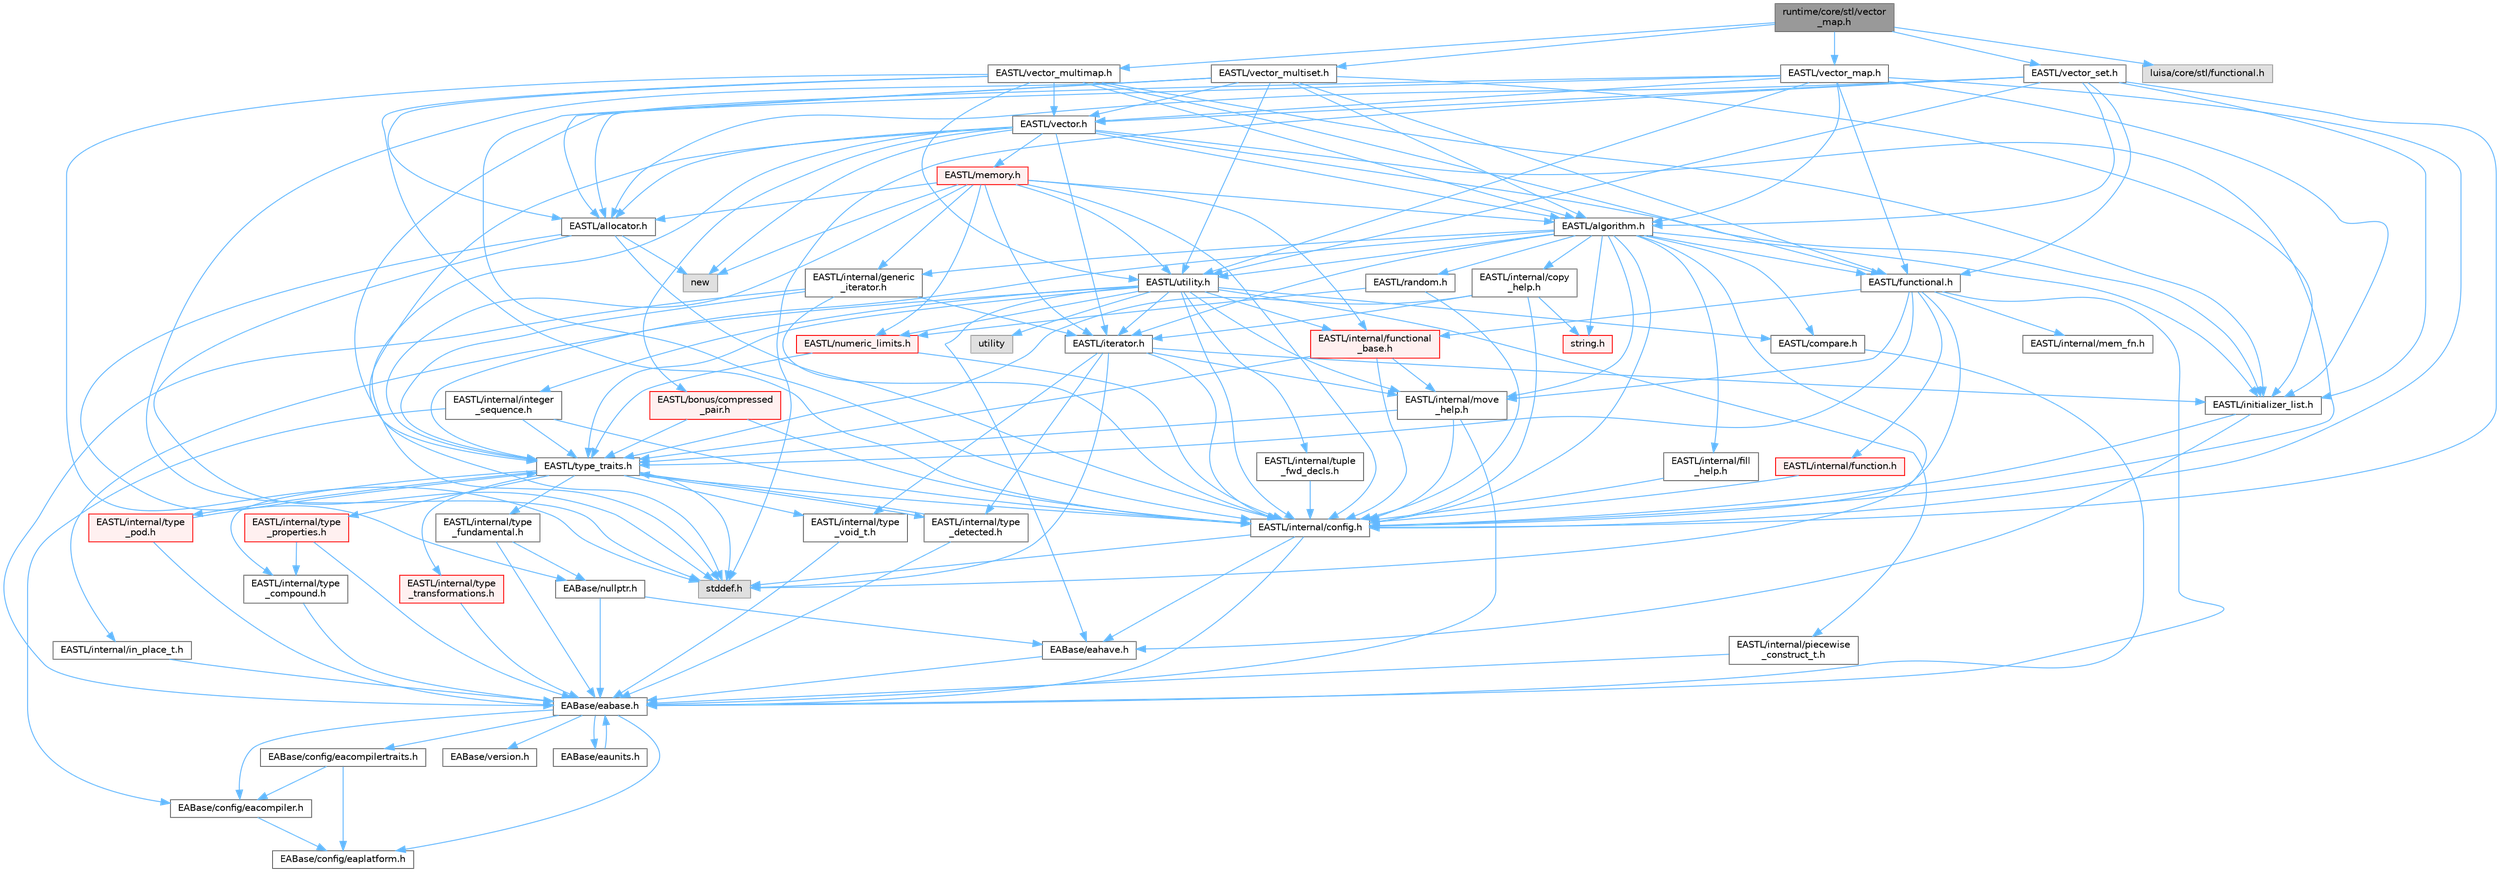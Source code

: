 digraph "runtime/core/stl/vector_map.h"
{
 // LATEX_PDF_SIZE
  bgcolor="transparent";
  edge [fontname=Helvetica,fontsize=10,labelfontname=Helvetica,labelfontsize=10];
  node [fontname=Helvetica,fontsize=10,shape=box,height=0.2,width=0.4];
  Node1 [id="Node000001",label="runtime/core/stl/vector\l_map.h",height=0.2,width=0.4,color="gray40", fillcolor="grey60", style="filled", fontcolor="black",tooltip=" "];
  Node1 -> Node2 [id="edge1_Node000001_Node000002",color="steelblue1",style="solid",tooltip=" "];
  Node2 [id="Node000002",label="EASTL/vector_map.h",height=0.2,width=0.4,color="grey40", fillcolor="white", style="filled",URL="$_e_a_s_t_l_2include_2_e_a_s_t_l_2vector__map_8h.html",tooltip=" "];
  Node2 -> Node3 [id="edge2_Node000002_Node000003",color="steelblue1",style="solid",tooltip=" "];
  Node3 [id="Node000003",label="EASTL/internal/config.h",height=0.2,width=0.4,color="grey40", fillcolor="white", style="filled",URL="$config_8h.html",tooltip=" "];
  Node3 -> Node4 [id="edge3_Node000003_Node000004",color="steelblue1",style="solid",tooltip=" "];
  Node4 [id="Node000004",label="EABase/eabase.h",height=0.2,width=0.4,color="grey40", fillcolor="white", style="filled",URL="$eabase_8h.html",tooltip=" "];
  Node4 -> Node5 [id="edge4_Node000004_Node000005",color="steelblue1",style="solid",tooltip=" "];
  Node5 [id="Node000005",label="EABase/config/eacompiler.h",height=0.2,width=0.4,color="grey40", fillcolor="white", style="filled",URL="$eacompiler_8h.html",tooltip=" "];
  Node5 -> Node6 [id="edge5_Node000005_Node000006",color="steelblue1",style="solid",tooltip=" "];
  Node6 [id="Node000006",label="EABase/config/eaplatform.h",height=0.2,width=0.4,color="grey40", fillcolor="white", style="filled",URL="$eaplatform_8h.html",tooltip=" "];
  Node4 -> Node7 [id="edge6_Node000004_Node000007",color="steelblue1",style="solid",tooltip=" "];
  Node7 [id="Node000007",label="EABase/config/eacompilertraits.h",height=0.2,width=0.4,color="grey40", fillcolor="white", style="filled",URL="$eacompilertraits_8h.html",tooltip=" "];
  Node7 -> Node6 [id="edge7_Node000007_Node000006",color="steelblue1",style="solid",tooltip=" "];
  Node7 -> Node5 [id="edge8_Node000007_Node000005",color="steelblue1",style="solid",tooltip=" "];
  Node4 -> Node6 [id="edge9_Node000004_Node000006",color="steelblue1",style="solid",tooltip=" "];
  Node4 -> Node8 [id="edge10_Node000004_Node000008",color="steelblue1",style="solid",tooltip=" "];
  Node8 [id="Node000008",label="EABase/version.h",height=0.2,width=0.4,color="grey40", fillcolor="white", style="filled",URL="$_e_a_s_t_l_2packages_2_e_a_base_2include_2_common_2_e_a_base_2version_8h.html",tooltip=" "];
  Node4 -> Node9 [id="edge11_Node000004_Node000009",color="steelblue1",style="solid",tooltip=" "];
  Node9 [id="Node000009",label="EABase/eaunits.h",height=0.2,width=0.4,color="grey40", fillcolor="white", style="filled",URL="$eaunits_8h.html",tooltip=" "];
  Node9 -> Node4 [id="edge12_Node000009_Node000004",color="steelblue1",style="solid",tooltip=" "];
  Node3 -> Node10 [id="edge13_Node000003_Node000010",color="steelblue1",style="solid",tooltip=" "];
  Node10 [id="Node000010",label="EABase/eahave.h",height=0.2,width=0.4,color="grey40", fillcolor="white", style="filled",URL="$eahave_8h.html",tooltip=" "];
  Node10 -> Node4 [id="edge14_Node000010_Node000004",color="steelblue1",style="solid",tooltip=" "];
  Node3 -> Node11 [id="edge15_Node000003_Node000011",color="steelblue1",style="solid",tooltip=" "];
  Node11 [id="Node000011",label="stddef.h",height=0.2,width=0.4,color="grey60", fillcolor="#E0E0E0", style="filled",tooltip=" "];
  Node2 -> Node12 [id="edge16_Node000002_Node000012",color="steelblue1",style="solid",tooltip=" "];
  Node12 [id="Node000012",label="EASTL/allocator.h",height=0.2,width=0.4,color="grey40", fillcolor="white", style="filled",URL="$allocator_8h.html",tooltip=" "];
  Node12 -> Node3 [id="edge17_Node000012_Node000003",color="steelblue1",style="solid",tooltip=" "];
  Node12 -> Node13 [id="edge18_Node000012_Node000013",color="steelblue1",style="solid",tooltip=" "];
  Node13 [id="Node000013",label="EABase/nullptr.h",height=0.2,width=0.4,color="grey40", fillcolor="white", style="filled",URL="$nullptr_8h.html",tooltip=" "];
  Node13 -> Node4 [id="edge19_Node000013_Node000004",color="steelblue1",style="solid",tooltip=" "];
  Node13 -> Node10 [id="edge20_Node000013_Node000010",color="steelblue1",style="solid",tooltip=" "];
  Node12 -> Node11 [id="edge21_Node000012_Node000011",color="steelblue1",style="solid",tooltip=" "];
  Node12 -> Node14 [id="edge22_Node000012_Node000014",color="steelblue1",style="solid",tooltip=" "];
  Node14 [id="Node000014",label="new",height=0.2,width=0.4,color="grey60", fillcolor="#E0E0E0", style="filled",tooltip=" "];
  Node2 -> Node15 [id="edge23_Node000002_Node000015",color="steelblue1",style="solid",tooltip=" "];
  Node15 [id="Node000015",label="EASTL/functional.h",height=0.2,width=0.4,color="grey40", fillcolor="white", style="filled",URL="$_e_a_s_t_l_2include_2_e_a_s_t_l_2functional_8h.html",tooltip=" "];
  Node15 -> Node4 [id="edge24_Node000015_Node000004",color="steelblue1",style="solid",tooltip=" "];
  Node15 -> Node3 [id="edge25_Node000015_Node000003",color="steelblue1",style="solid",tooltip=" "];
  Node15 -> Node16 [id="edge26_Node000015_Node000016",color="steelblue1",style="solid",tooltip=" "];
  Node16 [id="Node000016",label="EASTL/internal/move\l_help.h",height=0.2,width=0.4,color="grey40", fillcolor="white", style="filled",URL="$move__help_8h.html",tooltip=" "];
  Node16 -> Node4 [id="edge27_Node000016_Node000004",color="steelblue1",style="solid",tooltip=" "];
  Node16 -> Node3 [id="edge28_Node000016_Node000003",color="steelblue1",style="solid",tooltip=" "];
  Node16 -> Node17 [id="edge29_Node000016_Node000017",color="steelblue1",style="solid",tooltip=" "];
  Node17 [id="Node000017",label="EASTL/type_traits.h",height=0.2,width=0.4,color="grey40", fillcolor="white", style="filled",URL="$_e_a_s_t_l_2include_2_e_a_s_t_l_2type__traits_8h.html",tooltip=" "];
  Node17 -> Node3 [id="edge30_Node000017_Node000003",color="steelblue1",style="solid",tooltip=" "];
  Node17 -> Node11 [id="edge31_Node000017_Node000011",color="steelblue1",style="solid",tooltip=" "];
  Node17 -> Node18 [id="edge32_Node000017_Node000018",color="steelblue1",style="solid",tooltip=" "];
  Node18 [id="Node000018",label="EASTL/internal/type\l_fundamental.h",height=0.2,width=0.4,color="grey40", fillcolor="white", style="filled",URL="$type__fundamental_8h.html",tooltip=" "];
  Node18 -> Node4 [id="edge33_Node000018_Node000004",color="steelblue1",style="solid",tooltip=" "];
  Node18 -> Node13 [id="edge34_Node000018_Node000013",color="steelblue1",style="solid",tooltip=" "];
  Node17 -> Node19 [id="edge35_Node000017_Node000019",color="steelblue1",style="solid",tooltip=" "];
  Node19 [id="Node000019",label="EASTL/internal/type\l_transformations.h",height=0.2,width=0.4,color="red", fillcolor="#FFF0F0", style="filled",URL="$type__transformations_8h.html",tooltip=" "];
  Node19 -> Node4 [id="edge36_Node000019_Node000004",color="steelblue1",style="solid",tooltip=" "];
  Node17 -> Node21 [id="edge37_Node000017_Node000021",color="steelblue1",style="solid",tooltip=" "];
  Node21 [id="Node000021",label="EASTL/internal/type\l_void_t.h",height=0.2,width=0.4,color="grey40", fillcolor="white", style="filled",URL="$type__void__t_8h.html",tooltip=" "];
  Node21 -> Node4 [id="edge38_Node000021_Node000004",color="steelblue1",style="solid",tooltip=" "];
  Node17 -> Node22 [id="edge39_Node000017_Node000022",color="steelblue1",style="solid",tooltip=" "];
  Node22 [id="Node000022",label="EASTL/internal/type\l_properties.h",height=0.2,width=0.4,color="red", fillcolor="#FFF0F0", style="filled",URL="$type__properties_8h.html",tooltip=" "];
  Node22 -> Node4 [id="edge40_Node000022_Node000004",color="steelblue1",style="solid",tooltip=" "];
  Node22 -> Node23 [id="edge41_Node000022_Node000023",color="steelblue1",style="solid",tooltip=" "];
  Node23 [id="Node000023",label="EASTL/internal/type\l_compound.h",height=0.2,width=0.4,color="grey40", fillcolor="white", style="filled",URL="$type__compound_8h.html",tooltip=" "];
  Node23 -> Node4 [id="edge42_Node000023_Node000004",color="steelblue1",style="solid",tooltip=" "];
  Node17 -> Node23 [id="edge43_Node000017_Node000023",color="steelblue1",style="solid",tooltip=" "];
  Node17 -> Node24 [id="edge44_Node000017_Node000024",color="steelblue1",style="solid",tooltip=" "];
  Node24 [id="Node000024",label="EASTL/internal/type\l_pod.h",height=0.2,width=0.4,color="red", fillcolor="#FFF0F0", style="filled",URL="$type__pod_8h.html",tooltip=" "];
  Node24 -> Node4 [id="edge45_Node000024_Node000004",color="steelblue1",style="solid",tooltip=" "];
  Node24 -> Node17 [id="edge46_Node000024_Node000017",color="steelblue1",style="solid",tooltip=" "];
  Node17 -> Node25 [id="edge47_Node000017_Node000025",color="steelblue1",style="solid",tooltip=" "];
  Node25 [id="Node000025",label="EASTL/internal/type\l_detected.h",height=0.2,width=0.4,color="grey40", fillcolor="white", style="filled",URL="$type__detected_8h.html",tooltip=" "];
  Node25 -> Node4 [id="edge48_Node000025_Node000004",color="steelblue1",style="solid",tooltip=" "];
  Node25 -> Node17 [id="edge49_Node000025_Node000017",color="steelblue1",style="solid",tooltip=" "];
  Node15 -> Node17 [id="edge50_Node000015_Node000017",color="steelblue1",style="solid",tooltip=" "];
  Node15 -> Node26 [id="edge51_Node000015_Node000026",color="steelblue1",style="solid",tooltip=" "];
  Node26 [id="Node000026",label="EASTL/internal/functional\l_base.h",height=0.2,width=0.4,color="red", fillcolor="#FFF0F0", style="filled",URL="$functional__base_8h.html",tooltip=" "];
  Node26 -> Node3 [id="edge52_Node000026_Node000003",color="steelblue1",style="solid",tooltip=" "];
  Node26 -> Node16 [id="edge53_Node000026_Node000016",color="steelblue1",style="solid",tooltip=" "];
  Node26 -> Node17 [id="edge54_Node000026_Node000017",color="steelblue1",style="solid",tooltip=" "];
  Node15 -> Node28 [id="edge55_Node000015_Node000028",color="steelblue1",style="solid",tooltip=" "];
  Node28 [id="Node000028",label="EASTL/internal/mem_fn.h",height=0.2,width=0.4,color="grey40", fillcolor="white", style="filled",URL="$mem__fn_8h.html",tooltip=" "];
  Node15 -> Node29 [id="edge56_Node000015_Node000029",color="steelblue1",style="solid",tooltip=" "];
  Node29 [id="Node000029",label="EASTL/internal/function.h",height=0.2,width=0.4,color="red", fillcolor="#FFF0F0", style="filled",URL="$_e_a_s_t_l_2include_2_e_a_s_t_l_2internal_2function_8h.html",tooltip=" "];
  Node29 -> Node3 [id="edge57_Node000029_Node000003",color="steelblue1",style="solid",tooltip=" "];
  Node2 -> Node43 [id="edge58_Node000002_Node000043",color="steelblue1",style="solid",tooltip=" "];
  Node43 [id="Node000043",label="EASTL/vector.h",height=0.2,width=0.4,color="grey40", fillcolor="white", style="filled",URL="$_e_a_s_t_l_2include_2_e_a_s_t_l_2vector_8h.html",tooltip=" "];
  Node43 -> Node44 [id="edge59_Node000043_Node000044",color="steelblue1",style="solid",tooltip=" "];
  Node44 [id="Node000044",label="EASTL/algorithm.h",height=0.2,width=0.4,color="grey40", fillcolor="white", style="filled",URL="$_e_a_s_t_l_2include_2_e_a_s_t_l_2algorithm_8h.html",tooltip=" "];
  Node44 -> Node3 [id="edge60_Node000044_Node000003",color="steelblue1",style="solid",tooltip=" "];
  Node44 -> Node17 [id="edge61_Node000044_Node000017",color="steelblue1",style="solid",tooltip=" "];
  Node44 -> Node16 [id="edge62_Node000044_Node000016",color="steelblue1",style="solid",tooltip=" "];
  Node44 -> Node45 [id="edge63_Node000044_Node000045",color="steelblue1",style="solid",tooltip=" "];
  Node45 [id="Node000045",label="EASTL/internal/copy\l_help.h",height=0.2,width=0.4,color="grey40", fillcolor="white", style="filled",URL="$copy__help_8h.html",tooltip=" "];
  Node45 -> Node3 [id="edge64_Node000045_Node000003",color="steelblue1",style="solid",tooltip=" "];
  Node45 -> Node17 [id="edge65_Node000045_Node000017",color="steelblue1",style="solid",tooltip=" "];
  Node45 -> Node33 [id="edge66_Node000045_Node000033",color="steelblue1",style="solid",tooltip=" "];
  Node33 [id="Node000033",label="EASTL/iterator.h",height=0.2,width=0.4,color="grey40", fillcolor="white", style="filled",URL="$_e_a_s_t_l_2include_2_e_a_s_t_l_2iterator_8h.html",tooltip=" "];
  Node33 -> Node3 [id="edge67_Node000033_Node000003",color="steelblue1",style="solid",tooltip=" "];
  Node33 -> Node16 [id="edge68_Node000033_Node000016",color="steelblue1",style="solid",tooltip=" "];
  Node33 -> Node25 [id="edge69_Node000033_Node000025",color="steelblue1",style="solid",tooltip=" "];
  Node33 -> Node21 [id="edge70_Node000033_Node000021",color="steelblue1",style="solid",tooltip=" "];
  Node33 -> Node34 [id="edge71_Node000033_Node000034",color="steelblue1",style="solid",tooltip=" "];
  Node34 [id="Node000034",label="EASTL/initializer_list.h",height=0.2,width=0.4,color="grey40", fillcolor="white", style="filled",URL="$initializer__list_8h.html",tooltip=" "];
  Node34 -> Node3 [id="edge72_Node000034_Node000003",color="steelblue1",style="solid",tooltip=" "];
  Node34 -> Node10 [id="edge73_Node000034_Node000010",color="steelblue1",style="solid",tooltip=" "];
  Node33 -> Node11 [id="edge74_Node000033_Node000011",color="steelblue1",style="solid",tooltip=" "];
  Node45 -> Node46 [id="edge75_Node000045_Node000046",color="steelblue1",style="solid",tooltip=" "];
  Node46 [id="Node000046",label="string.h",height=0.2,width=0.4,color="red", fillcolor="#FFF0F0", style="filled",URL="$string_8h.html",tooltip=" "];
  Node44 -> Node151 [id="edge76_Node000044_Node000151",color="steelblue1",style="solid",tooltip=" "];
  Node151 [id="Node000151",label="EASTL/internal/fill\l_help.h",height=0.2,width=0.4,color="grey40", fillcolor="white", style="filled",URL="$fill__help_8h.html",tooltip=" "];
  Node151 -> Node3 [id="edge77_Node000151_Node000003",color="steelblue1",style="solid",tooltip=" "];
  Node44 -> Node34 [id="edge78_Node000044_Node000034",color="steelblue1",style="solid",tooltip=" "];
  Node44 -> Node33 [id="edge79_Node000044_Node000033",color="steelblue1",style="solid",tooltip=" "];
  Node44 -> Node15 [id="edge80_Node000044_Node000015",color="steelblue1",style="solid",tooltip=" "];
  Node44 -> Node32 [id="edge81_Node000044_Node000032",color="steelblue1",style="solid",tooltip=" "];
  Node32 [id="Node000032",label="EASTL/utility.h",height=0.2,width=0.4,color="grey40", fillcolor="white", style="filled",URL="$_e_a_s_t_l_2include_2_e_a_s_t_l_2utility_8h.html",tooltip=" "];
  Node32 -> Node3 [id="edge82_Node000032_Node000003",color="steelblue1",style="solid",tooltip=" "];
  Node32 -> Node17 [id="edge83_Node000032_Node000017",color="steelblue1",style="solid",tooltip=" "];
  Node32 -> Node33 [id="edge84_Node000032_Node000033",color="steelblue1",style="solid",tooltip=" "];
  Node32 -> Node35 [id="edge85_Node000032_Node000035",color="steelblue1",style="solid",tooltip=" "];
  Node35 [id="Node000035",label="EASTL/numeric_limits.h",height=0.2,width=0.4,color="red", fillcolor="#FFF0F0", style="filled",URL="$numeric__limits_8h.html",tooltip=" "];
  Node35 -> Node3 [id="edge86_Node000035_Node000003",color="steelblue1",style="solid",tooltip=" "];
  Node35 -> Node17 [id="edge87_Node000035_Node000017",color="steelblue1",style="solid",tooltip=" "];
  Node32 -> Node37 [id="edge88_Node000032_Node000037",color="steelblue1",style="solid",tooltip=" "];
  Node37 [id="Node000037",label="EASTL/compare.h",height=0.2,width=0.4,color="grey40", fillcolor="white", style="filled",URL="$compare_8h.html",tooltip=" "];
  Node37 -> Node4 [id="edge89_Node000037_Node000004",color="steelblue1",style="solid",tooltip=" "];
  Node32 -> Node26 [id="edge90_Node000032_Node000026",color="steelblue1",style="solid",tooltip=" "];
  Node32 -> Node16 [id="edge91_Node000032_Node000016",color="steelblue1",style="solid",tooltip=" "];
  Node32 -> Node10 [id="edge92_Node000032_Node000010",color="steelblue1",style="solid",tooltip=" "];
  Node32 -> Node38 [id="edge93_Node000032_Node000038",color="steelblue1",style="solid",tooltip=" "];
  Node38 [id="Node000038",label="EASTL/internal/integer\l_sequence.h",height=0.2,width=0.4,color="grey40", fillcolor="white", style="filled",URL="$integer__sequence_8h.html",tooltip=" "];
  Node38 -> Node5 [id="edge94_Node000038_Node000005",color="steelblue1",style="solid",tooltip=" "];
  Node38 -> Node3 [id="edge95_Node000038_Node000003",color="steelblue1",style="solid",tooltip=" "];
  Node38 -> Node17 [id="edge96_Node000038_Node000017",color="steelblue1",style="solid",tooltip=" "];
  Node32 -> Node39 [id="edge97_Node000032_Node000039",color="steelblue1",style="solid",tooltip=" "];
  Node39 [id="Node000039",label="EASTL/internal/tuple\l_fwd_decls.h",height=0.2,width=0.4,color="grey40", fillcolor="white", style="filled",URL="$tuple__fwd__decls_8h.html",tooltip=" "];
  Node39 -> Node3 [id="edge98_Node000039_Node000003",color="steelblue1",style="solid",tooltip=" "];
  Node32 -> Node40 [id="edge99_Node000032_Node000040",color="steelblue1",style="solid",tooltip=" "];
  Node40 [id="Node000040",label="EASTL/internal/in_place_t.h",height=0.2,width=0.4,color="grey40", fillcolor="white", style="filled",URL="$in__place__t_8h.html",tooltip=" "];
  Node40 -> Node4 [id="edge100_Node000040_Node000004",color="steelblue1",style="solid",tooltip=" "];
  Node32 -> Node41 [id="edge101_Node000032_Node000041",color="steelblue1",style="solid",tooltip=" "];
  Node41 [id="Node000041",label="EASTL/internal/piecewise\l_construct_t.h",height=0.2,width=0.4,color="grey40", fillcolor="white", style="filled",URL="$piecewise__construct__t_8h.html",tooltip=" "];
  Node41 -> Node4 [id="edge102_Node000041_Node000004",color="steelblue1",style="solid",tooltip=" "];
  Node32 -> Node42 [id="edge103_Node000032_Node000042",color="steelblue1",style="solid",tooltip=" "];
  Node42 [id="Node000042",label="utility",height=0.2,width=0.4,color="grey60", fillcolor="#E0E0E0", style="filled",tooltip=" "];
  Node44 -> Node57 [id="edge104_Node000044_Node000057",color="steelblue1",style="solid",tooltip=" "];
  Node57 [id="Node000057",label="EASTL/internal/generic\l_iterator.h",height=0.2,width=0.4,color="grey40", fillcolor="white", style="filled",URL="$generic__iterator_8h.html",tooltip=" "];
  Node57 -> Node4 [id="edge105_Node000057_Node000004",color="steelblue1",style="solid",tooltip=" "];
  Node57 -> Node3 [id="edge106_Node000057_Node000003",color="steelblue1",style="solid",tooltip=" "];
  Node57 -> Node33 [id="edge107_Node000057_Node000033",color="steelblue1",style="solid",tooltip=" "];
  Node57 -> Node17 [id="edge108_Node000057_Node000017",color="steelblue1",style="solid",tooltip=" "];
  Node44 -> Node152 [id="edge109_Node000044_Node000152",color="steelblue1",style="solid",tooltip=" "];
  Node152 [id="Node000152",label="EASTL/random.h",height=0.2,width=0.4,color="grey40", fillcolor="white", style="filled",URL="$random_8h.html",tooltip=" "];
  Node152 -> Node3 [id="edge110_Node000152_Node000003",color="steelblue1",style="solid",tooltip=" "];
  Node152 -> Node35 [id="edge111_Node000152_Node000035",color="steelblue1",style="solid",tooltip=" "];
  Node44 -> Node37 [id="edge112_Node000044_Node000037",color="steelblue1",style="solid",tooltip=" "];
  Node44 -> Node11 [id="edge113_Node000044_Node000011",color="steelblue1",style="solid",tooltip=" "];
  Node44 -> Node46 [id="edge114_Node000044_Node000046",color="steelblue1",style="solid",tooltip=" "];
  Node43 -> Node12 [id="edge115_Node000043_Node000012",color="steelblue1",style="solid",tooltip=" "];
  Node43 -> Node64 [id="edge116_Node000043_Node000064",color="steelblue1",style="solid",tooltip=" "];
  Node64 [id="Node000064",label="EASTL/bonus/compressed\l_pair.h",height=0.2,width=0.4,color="red", fillcolor="#FFF0F0", style="filled",URL="$compressed__pair_8h.html",tooltip=" "];
  Node64 -> Node3 [id="edge117_Node000064_Node000003",color="steelblue1",style="solid",tooltip=" "];
  Node64 -> Node17 [id="edge118_Node000064_Node000017",color="steelblue1",style="solid",tooltip=" "];
  Node43 -> Node34 [id="edge119_Node000043_Node000034",color="steelblue1",style="solid",tooltip=" "];
  Node43 -> Node3 [id="edge120_Node000043_Node000003",color="steelblue1",style="solid",tooltip=" "];
  Node43 -> Node33 [id="edge121_Node000043_Node000033",color="steelblue1",style="solid",tooltip=" "];
  Node43 -> Node56 [id="edge122_Node000043_Node000056",color="steelblue1",style="solid",tooltip=" "];
  Node56 [id="Node000056",label="EASTL/memory.h",height=0.2,width=0.4,color="red", fillcolor="#FFF0F0", style="filled",URL="$_e_a_s_t_l_2include_2_e_a_s_t_l_2memory_8h.html",tooltip=" "];
  Node56 -> Node3 [id="edge123_Node000056_Node000003",color="steelblue1",style="solid",tooltip=" "];
  Node56 -> Node57 [id="edge124_Node000056_Node000057",color="steelblue1",style="solid",tooltip=" "];
  Node56 -> Node26 [id="edge125_Node000056_Node000026",color="steelblue1",style="solid",tooltip=" "];
  Node56 -> Node44 [id="edge126_Node000056_Node000044",color="steelblue1",style="solid",tooltip=" "];
  Node56 -> Node17 [id="edge127_Node000056_Node000017",color="steelblue1",style="solid",tooltip=" "];
  Node56 -> Node12 [id="edge128_Node000056_Node000012",color="steelblue1",style="solid",tooltip=" "];
  Node56 -> Node33 [id="edge129_Node000056_Node000033",color="steelblue1",style="solid",tooltip=" "];
  Node56 -> Node32 [id="edge130_Node000056_Node000032",color="steelblue1",style="solid",tooltip=" "];
  Node56 -> Node35 [id="edge131_Node000056_Node000035",color="steelblue1",style="solid",tooltip=" "];
  Node56 -> Node14 [id="edge132_Node000056_Node000014",color="steelblue1",style="solid",tooltip=" "];
  Node43 -> Node17 [id="edge133_Node000043_Node000017",color="steelblue1",style="solid",tooltip=" "];
  Node43 -> Node11 [id="edge134_Node000043_Node000011",color="steelblue1",style="solid",tooltip=" "];
  Node43 -> Node14 [id="edge135_Node000043_Node000014",color="steelblue1",style="solid",tooltip=" "];
  Node2 -> Node32 [id="edge136_Node000002_Node000032",color="steelblue1",style="solid",tooltip=" "];
  Node2 -> Node44 [id="edge137_Node000002_Node000044",color="steelblue1",style="solid",tooltip=" "];
  Node2 -> Node34 [id="edge138_Node000002_Node000034",color="steelblue1",style="solid",tooltip=" "];
  Node2 -> Node11 [id="edge139_Node000002_Node000011",color="steelblue1",style="solid",tooltip=" "];
  Node1 -> Node153 [id="edge140_Node000001_Node000153",color="steelblue1",style="solid",tooltip=" "];
  Node153 [id="Node000153",label="EASTL/vector_set.h",height=0.2,width=0.4,color="grey40", fillcolor="white", style="filled",URL="$vector__set_8h.html",tooltip=" "];
  Node153 -> Node3 [id="edge141_Node000153_Node000003",color="steelblue1",style="solid",tooltip=" "];
  Node153 -> Node12 [id="edge142_Node000153_Node000012",color="steelblue1",style="solid",tooltip=" "];
  Node153 -> Node15 [id="edge143_Node000153_Node000015",color="steelblue1",style="solid",tooltip=" "];
  Node153 -> Node43 [id="edge144_Node000153_Node000043",color="steelblue1",style="solid",tooltip=" "];
  Node153 -> Node32 [id="edge145_Node000153_Node000032",color="steelblue1",style="solid",tooltip=" "];
  Node153 -> Node44 [id="edge146_Node000153_Node000044",color="steelblue1",style="solid",tooltip=" "];
  Node153 -> Node34 [id="edge147_Node000153_Node000034",color="steelblue1",style="solid",tooltip=" "];
  Node153 -> Node11 [id="edge148_Node000153_Node000011",color="steelblue1",style="solid",tooltip=" "];
  Node1 -> Node154 [id="edge149_Node000001_Node000154",color="steelblue1",style="solid",tooltip=" "];
  Node154 [id="Node000154",label="EASTL/vector_multimap.h",height=0.2,width=0.4,color="grey40", fillcolor="white", style="filled",URL="$vector__multimap_8h.html",tooltip=" "];
  Node154 -> Node3 [id="edge150_Node000154_Node000003",color="steelblue1",style="solid",tooltip=" "];
  Node154 -> Node12 [id="edge151_Node000154_Node000012",color="steelblue1",style="solid",tooltip=" "];
  Node154 -> Node15 [id="edge152_Node000154_Node000015",color="steelblue1",style="solid",tooltip=" "];
  Node154 -> Node43 [id="edge153_Node000154_Node000043",color="steelblue1",style="solid",tooltip=" "];
  Node154 -> Node32 [id="edge154_Node000154_Node000032",color="steelblue1",style="solid",tooltip=" "];
  Node154 -> Node44 [id="edge155_Node000154_Node000044",color="steelblue1",style="solid",tooltip=" "];
  Node154 -> Node34 [id="edge156_Node000154_Node000034",color="steelblue1",style="solid",tooltip=" "];
  Node154 -> Node11 [id="edge157_Node000154_Node000011",color="steelblue1",style="solid",tooltip=" "];
  Node1 -> Node155 [id="edge158_Node000001_Node000155",color="steelblue1",style="solid",tooltip=" "];
  Node155 [id="Node000155",label="EASTL/vector_multiset.h",height=0.2,width=0.4,color="grey40", fillcolor="white", style="filled",URL="$vector__multiset_8h.html",tooltip=" "];
  Node155 -> Node3 [id="edge159_Node000155_Node000003",color="steelblue1",style="solid",tooltip=" "];
  Node155 -> Node12 [id="edge160_Node000155_Node000012",color="steelblue1",style="solid",tooltip=" "];
  Node155 -> Node15 [id="edge161_Node000155_Node000015",color="steelblue1",style="solid",tooltip=" "];
  Node155 -> Node43 [id="edge162_Node000155_Node000043",color="steelblue1",style="solid",tooltip=" "];
  Node155 -> Node32 [id="edge163_Node000155_Node000032",color="steelblue1",style="solid",tooltip=" "];
  Node155 -> Node44 [id="edge164_Node000155_Node000044",color="steelblue1",style="solid",tooltip=" "];
  Node155 -> Node34 [id="edge165_Node000155_Node000034",color="steelblue1",style="solid",tooltip=" "];
  Node155 -> Node11 [id="edge166_Node000155_Node000011",color="steelblue1",style="solid",tooltip=" "];
  Node1 -> Node156 [id="edge167_Node000001_Node000156",color="steelblue1",style="solid",tooltip=" "];
  Node156 [id="Node000156",label="luisa/core/stl/functional.h",height=0.2,width=0.4,color="grey60", fillcolor="#E0E0E0", style="filled",tooltip=" "];
}
